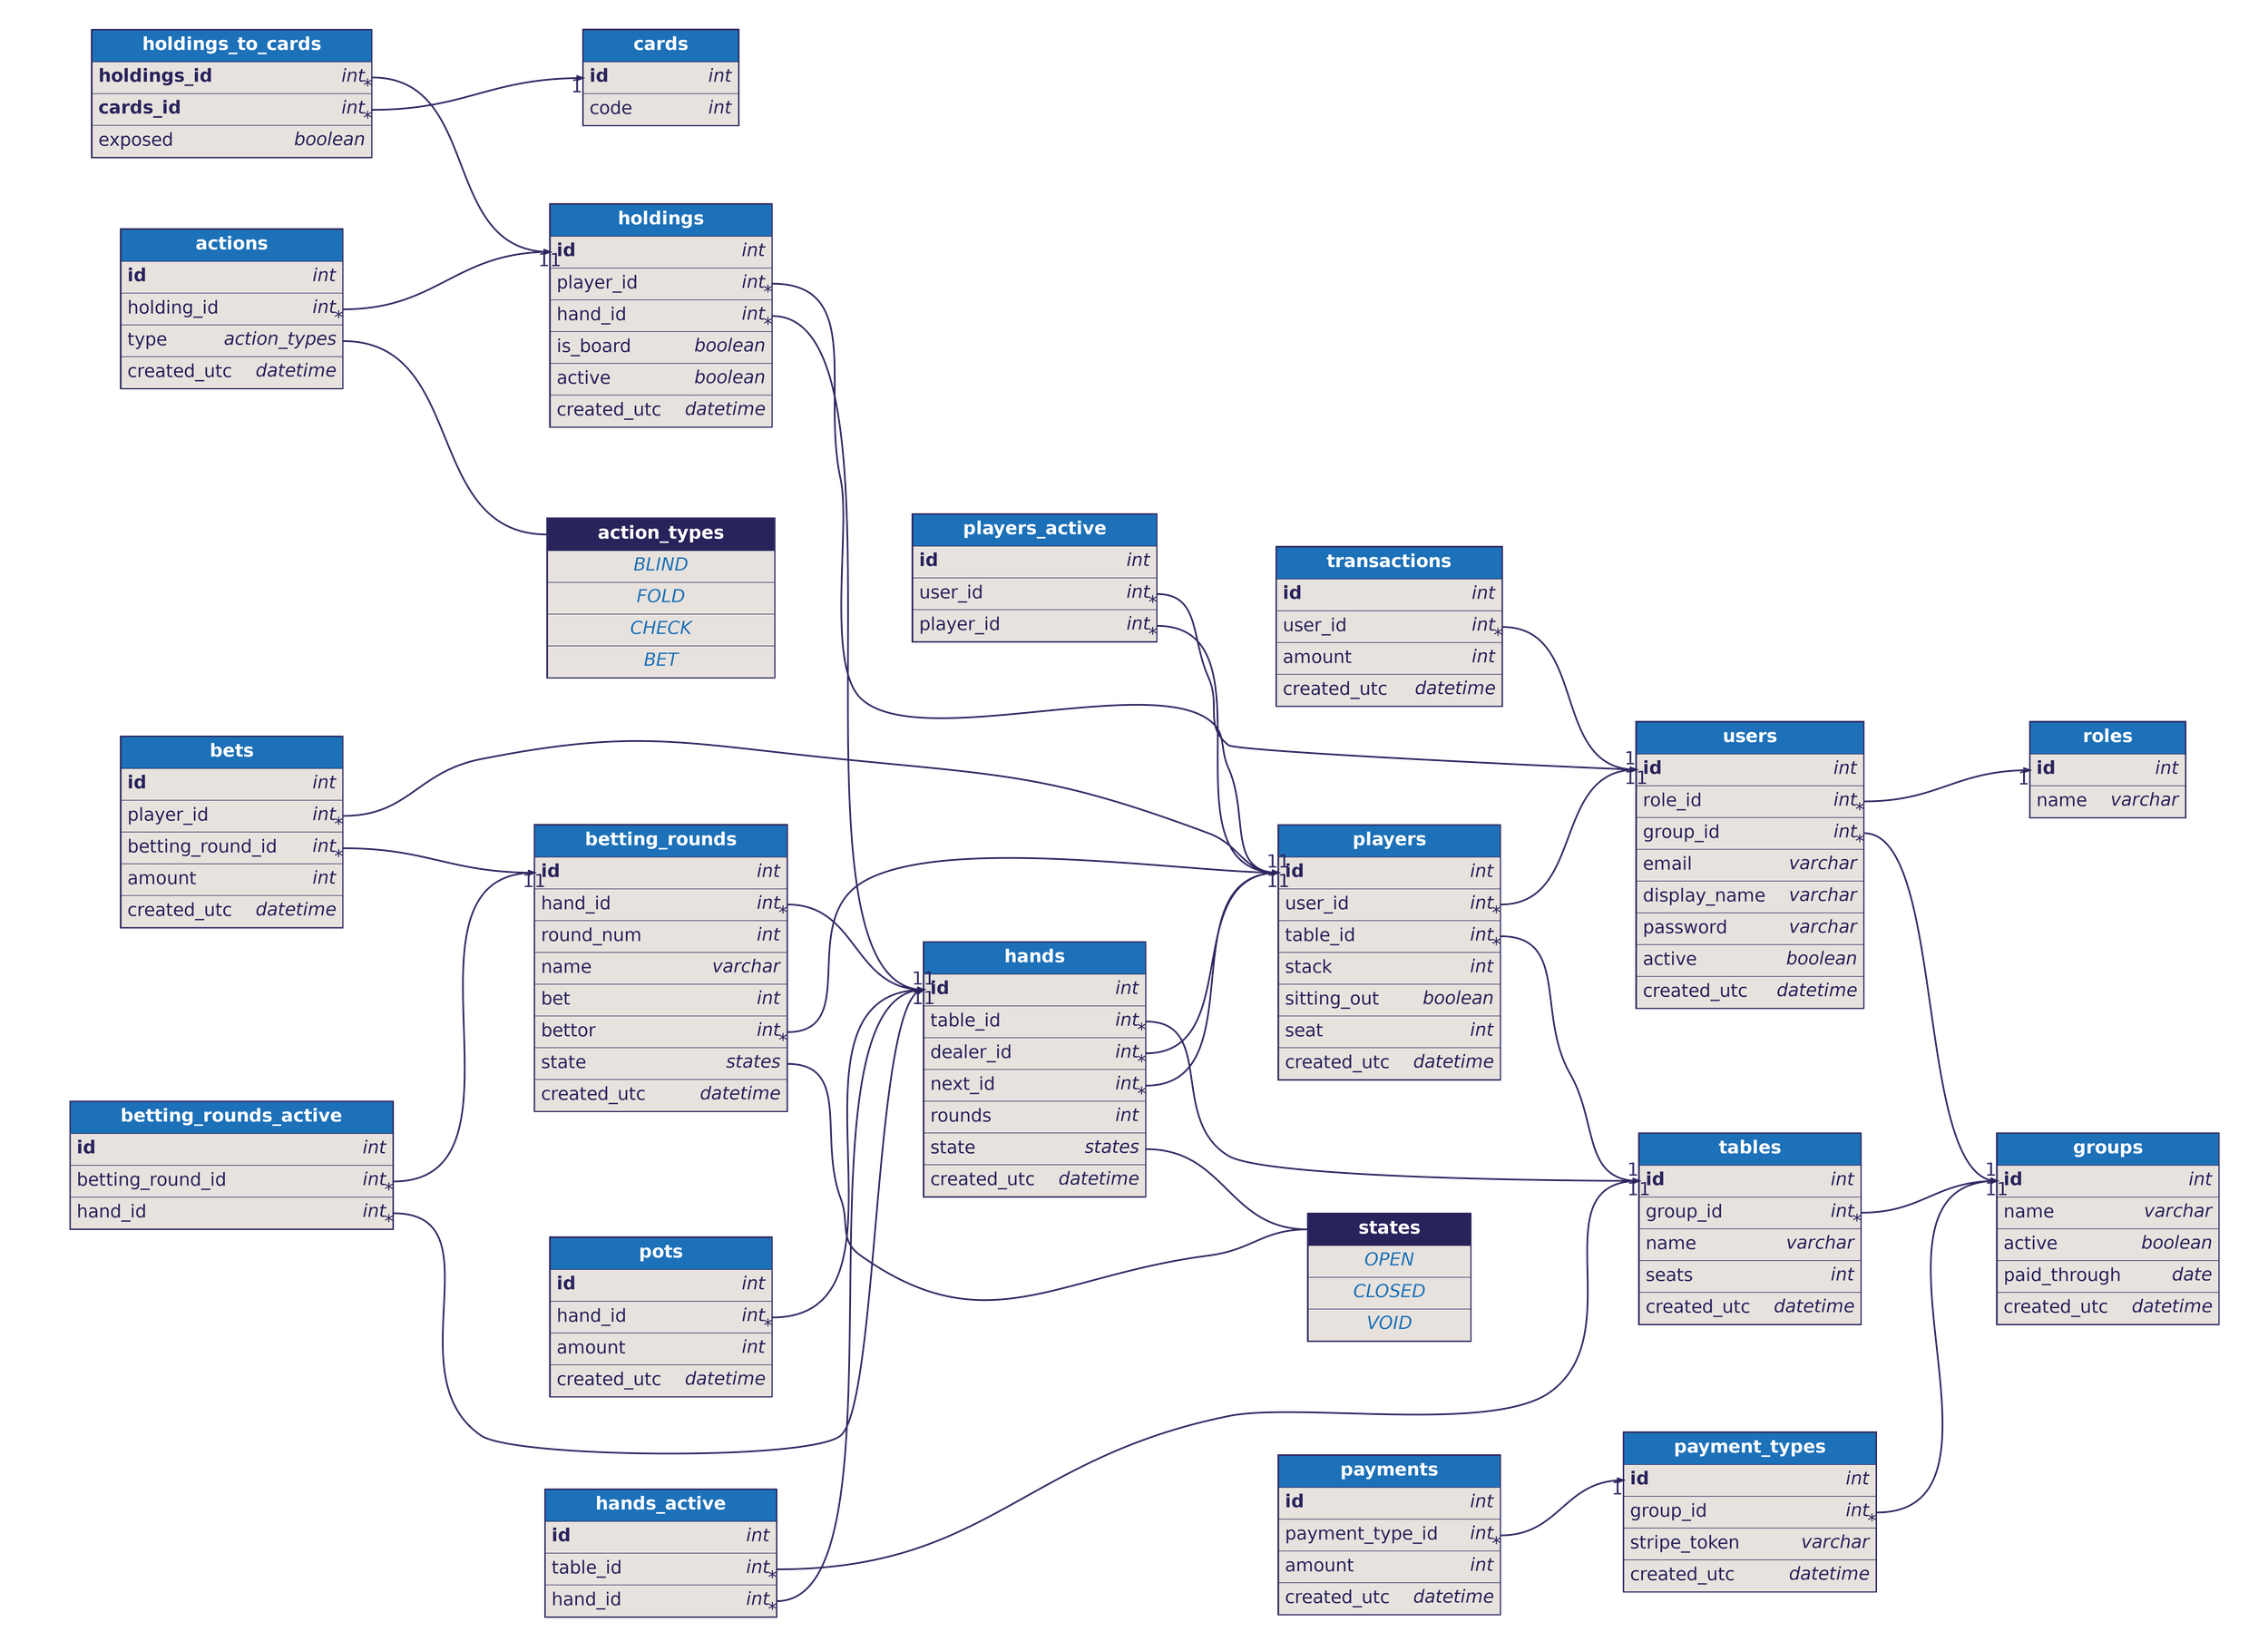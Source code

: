 digraph dbml {
      rankdir=LR;
      graph [fontname="helvetica", fontsize=32, fontcolor="#29235c", bgcolor="transparent"];
      node [penwidth=0, margin=0, fontname="helvetica", fontsize=32, fontcolor="#29235c"];
      edge [fontname="helvetica", fontsize=32, fontcolor="#29235c", color="#29235c"];

      "states" [id=states;label=<<TABLE BORDER="2" COLOR="#29235c" CELLBORDER="1" CELLSPACING="0" CELLPADDING="10">
    <TR><TD PORT="f0" BGCOLOR="#29235c"><FONT COLOR="#ffffff"><B>       states       </B></FONT></TD></TR>
    <TR><TD PORT="f0" BGCOLOR="#e7e2dd"><FONT COLOR="#1d71b8"><I>    OPEN    </I></FONT></TD></TR>
<TR><TD PORT="f1" BGCOLOR="#e7e2dd"><FONT COLOR="#1d71b8"><I>    CLOSED    </I></FONT></TD></TR>
<TR><TD PORT="f2" BGCOLOR="#e7e2dd"><FONT COLOR="#1d71b8"><I>    VOID    </I></FONT></TD></TR>
    </TABLE>>];
"action_types" [id=action_types;label=<<TABLE BORDER="2" COLOR="#29235c" CELLBORDER="1" CELLSPACING="0" CELLPADDING="10">
    <TR><TD PORT="f0" BGCOLOR="#29235c"><FONT COLOR="#ffffff"><B>       action_types       </B></FONT></TD></TR>
    <TR><TD PORT="f0" BGCOLOR="#e7e2dd"><FONT COLOR="#1d71b8"><I>    BLIND    </I></FONT></TD></TR>
<TR><TD PORT="f1" BGCOLOR="#e7e2dd"><FONT COLOR="#1d71b8"><I>    FOLD    </I></FONT></TD></TR>
<TR><TD PORT="f2" BGCOLOR="#e7e2dd"><FONT COLOR="#1d71b8"><I>    CHECK    </I></FONT></TD></TR>
<TR><TD PORT="f3" BGCOLOR="#e7e2dd"><FONT COLOR="#1d71b8"><I>    BET    </I></FONT></TD></TR>
    </TABLE>>];
      
      "groups" [id="groups";label=<<TABLE BORDER="2" COLOR="#29235c" CELLBORDER="1" CELLSPACING="0" CELLPADDING="10">
      <TR><TD PORT="f0" BGCOLOR="#1d71b8"><FONT COLOR="#ffffff"><B>       groups       </B></FONT></TD></TR>
<TR><TD ALIGN="LEFT" PORT="f1" BGCOLOR="#e7e2dd">
      <TABLE CELLPADDING="0" CELLSPACING="0" BORDER="0">
        <TR>
          <TD ALIGN="LEFT"><B>id</B>    </TD>
          <TD ALIGN="RIGHT"><FONT><I>int</I></FONT></TD>
        </TR>
      </TABLE>
    </TD></TR>
<TR><TD ALIGN="LEFT" PORT="f2" BGCOLOR="#e7e2dd">
      <TABLE CELLPADDING="0" CELLSPACING="0" BORDER="0">
        <TR>
          <TD ALIGN="LEFT">name    </TD>
          <TD ALIGN="RIGHT"><FONT><I>varchar</I></FONT></TD>
        </TR>
      </TABLE>
    </TD></TR>
<TR><TD ALIGN="LEFT" PORT="f3" BGCOLOR="#e7e2dd">
      <TABLE CELLPADDING="0" CELLSPACING="0" BORDER="0">
        <TR>
          <TD ALIGN="LEFT">active    </TD>
          <TD ALIGN="RIGHT"><FONT><I>boolean</I></FONT></TD>
        </TR>
      </TABLE>
    </TD></TR>
<TR><TD ALIGN="LEFT" PORT="f4" BGCOLOR="#e7e2dd">
      <TABLE CELLPADDING="0" CELLSPACING="0" BORDER="0">
        <TR>
          <TD ALIGN="LEFT">paid_through    </TD>
          <TD ALIGN="RIGHT"><FONT><I>date</I></FONT></TD>
        </TR>
      </TABLE>
    </TD></TR>
<TR><TD ALIGN="LEFT" PORT="f5" BGCOLOR="#e7e2dd">
      <TABLE CELLPADDING="0" CELLSPACING="0" BORDER="0">
        <TR>
          <TD ALIGN="LEFT">created_utc    </TD>
          <TD ALIGN="RIGHT"><FONT><I>datetime</I></FONT></TD>
        </TR>
      </TABLE>
    </TD></TR>
    </TABLE>>];
"payment_types" [id="payment_types";label=<<TABLE BORDER="2" COLOR="#29235c" CELLBORDER="1" CELLSPACING="0" CELLPADDING="10">
      <TR><TD PORT="f0" BGCOLOR="#1d71b8"><FONT COLOR="#ffffff"><B>       payment_types       </B></FONT></TD></TR>
<TR><TD ALIGN="LEFT" PORT="f1" BGCOLOR="#e7e2dd">
      <TABLE CELLPADDING="0" CELLSPACING="0" BORDER="0">
        <TR>
          <TD ALIGN="LEFT"><B>id</B>    </TD>
          <TD ALIGN="RIGHT"><FONT><I>int</I></FONT></TD>
        </TR>
      </TABLE>
    </TD></TR>
<TR><TD ALIGN="LEFT" PORT="f2" BGCOLOR="#e7e2dd">
      <TABLE CELLPADDING="0" CELLSPACING="0" BORDER="0">
        <TR>
          <TD ALIGN="LEFT">group_id    </TD>
          <TD ALIGN="RIGHT"><FONT><I>int</I></FONT></TD>
        </TR>
      </TABLE>
    </TD></TR>
<TR><TD ALIGN="LEFT" PORT="f3" BGCOLOR="#e7e2dd">
      <TABLE CELLPADDING="0" CELLSPACING="0" BORDER="0">
        <TR>
          <TD ALIGN="LEFT">stripe_token    </TD>
          <TD ALIGN="RIGHT"><FONT><I>varchar</I></FONT></TD>
        </TR>
      </TABLE>
    </TD></TR>
<TR><TD ALIGN="LEFT" PORT="f4" BGCOLOR="#e7e2dd">
      <TABLE CELLPADDING="0" CELLSPACING="0" BORDER="0">
        <TR>
          <TD ALIGN="LEFT">created_utc    </TD>
          <TD ALIGN="RIGHT"><FONT><I>datetime</I></FONT></TD>
        </TR>
      </TABLE>
    </TD></TR>
    </TABLE>>];
"payments" [id="payments";label=<<TABLE BORDER="2" COLOR="#29235c" CELLBORDER="1" CELLSPACING="0" CELLPADDING="10">
      <TR><TD PORT="f0" BGCOLOR="#1d71b8"><FONT COLOR="#ffffff"><B>       payments       </B></FONT></TD></TR>
<TR><TD ALIGN="LEFT" PORT="f1" BGCOLOR="#e7e2dd">
      <TABLE CELLPADDING="0" CELLSPACING="0" BORDER="0">
        <TR>
          <TD ALIGN="LEFT"><B>id</B>    </TD>
          <TD ALIGN="RIGHT"><FONT><I>int</I></FONT></TD>
        </TR>
      </TABLE>
    </TD></TR>
<TR><TD ALIGN="LEFT" PORT="f2" BGCOLOR="#e7e2dd">
      <TABLE CELLPADDING="0" CELLSPACING="0" BORDER="0">
        <TR>
          <TD ALIGN="LEFT">payment_type_id    </TD>
          <TD ALIGN="RIGHT"><FONT><I>int</I></FONT></TD>
        </TR>
      </TABLE>
    </TD></TR>
<TR><TD ALIGN="LEFT" PORT="f3" BGCOLOR="#e7e2dd">
      <TABLE CELLPADDING="0" CELLSPACING="0" BORDER="0">
        <TR>
          <TD ALIGN="LEFT">amount    </TD>
          <TD ALIGN="RIGHT"><FONT><I>int</I></FONT></TD>
        </TR>
      </TABLE>
    </TD></TR>
<TR><TD ALIGN="LEFT" PORT="f4" BGCOLOR="#e7e2dd">
      <TABLE CELLPADDING="0" CELLSPACING="0" BORDER="0">
        <TR>
          <TD ALIGN="LEFT">created_utc    </TD>
          <TD ALIGN="RIGHT"><FONT><I>datetime</I></FONT></TD>
        </TR>
      </TABLE>
    </TD></TR>
    </TABLE>>];
"roles" [id="roles";label=<<TABLE BORDER="2" COLOR="#29235c" CELLBORDER="1" CELLSPACING="0" CELLPADDING="10">
      <TR><TD PORT="f0" BGCOLOR="#1d71b8"><FONT COLOR="#ffffff"><B>       roles       </B></FONT></TD></TR>
<TR><TD ALIGN="LEFT" PORT="f1" BGCOLOR="#e7e2dd">
      <TABLE CELLPADDING="0" CELLSPACING="0" BORDER="0">
        <TR>
          <TD ALIGN="LEFT"><B>id</B>    </TD>
          <TD ALIGN="RIGHT"><FONT><I>int</I></FONT></TD>
        </TR>
      </TABLE>
    </TD></TR>
<TR><TD ALIGN="LEFT" PORT="f2" BGCOLOR="#e7e2dd">
      <TABLE CELLPADDING="0" CELLSPACING="0" BORDER="0">
        <TR>
          <TD ALIGN="LEFT">name    </TD>
          <TD ALIGN="RIGHT"><FONT><I>varchar</I></FONT></TD>
        </TR>
      </TABLE>
    </TD></TR>
    </TABLE>>];
"users" [id="users";label=<<TABLE BORDER="2" COLOR="#29235c" CELLBORDER="1" CELLSPACING="0" CELLPADDING="10">
      <TR><TD PORT="f0" BGCOLOR="#1d71b8"><FONT COLOR="#ffffff"><B>       users       </B></FONT></TD></TR>
<TR><TD ALIGN="LEFT" PORT="f1" BGCOLOR="#e7e2dd">
      <TABLE CELLPADDING="0" CELLSPACING="0" BORDER="0">
        <TR>
          <TD ALIGN="LEFT"><B>id</B>    </TD>
          <TD ALIGN="RIGHT"><FONT><I>int</I></FONT></TD>
        </TR>
      </TABLE>
    </TD></TR>
<TR><TD ALIGN="LEFT" PORT="f2" BGCOLOR="#e7e2dd">
      <TABLE CELLPADDING="0" CELLSPACING="0" BORDER="0">
        <TR>
          <TD ALIGN="LEFT">role_id    </TD>
          <TD ALIGN="RIGHT"><FONT><I>int</I></FONT></TD>
        </TR>
      </TABLE>
    </TD></TR>
<TR><TD ALIGN="LEFT" PORT="f3" BGCOLOR="#e7e2dd">
      <TABLE CELLPADDING="0" CELLSPACING="0" BORDER="0">
        <TR>
          <TD ALIGN="LEFT">group_id    </TD>
          <TD ALIGN="RIGHT"><FONT><I>int</I></FONT></TD>
        </TR>
      </TABLE>
    </TD></TR>
<TR><TD ALIGN="LEFT" PORT="f4" BGCOLOR="#e7e2dd">
      <TABLE CELLPADDING="0" CELLSPACING="0" BORDER="0">
        <TR>
          <TD ALIGN="LEFT">email    </TD>
          <TD ALIGN="RIGHT"><FONT><I>varchar</I></FONT></TD>
        </TR>
      </TABLE>
    </TD></TR>
<TR><TD ALIGN="LEFT" PORT="f5" BGCOLOR="#e7e2dd">
      <TABLE CELLPADDING="0" CELLSPACING="0" BORDER="0">
        <TR>
          <TD ALIGN="LEFT">display_name    </TD>
          <TD ALIGN="RIGHT"><FONT><I>varchar</I></FONT></TD>
        </TR>
      </TABLE>
    </TD></TR>
<TR><TD ALIGN="LEFT" PORT="f6" BGCOLOR="#e7e2dd">
      <TABLE CELLPADDING="0" CELLSPACING="0" BORDER="0">
        <TR>
          <TD ALIGN="LEFT">password    </TD>
          <TD ALIGN="RIGHT"><FONT><I>varchar</I></FONT></TD>
        </TR>
      </TABLE>
    </TD></TR>
<TR><TD ALIGN="LEFT" PORT="f7" BGCOLOR="#e7e2dd">
      <TABLE CELLPADDING="0" CELLSPACING="0" BORDER="0">
        <TR>
          <TD ALIGN="LEFT">active    </TD>
          <TD ALIGN="RIGHT"><FONT><I>boolean</I></FONT></TD>
        </TR>
      </TABLE>
    </TD></TR>
<TR><TD ALIGN="LEFT" PORT="f8" BGCOLOR="#e7e2dd">
      <TABLE CELLPADDING="0" CELLSPACING="0" BORDER="0">
        <TR>
          <TD ALIGN="LEFT">created_utc    </TD>
          <TD ALIGN="RIGHT"><FONT><I>datetime</I></FONT></TD>
        </TR>
      </TABLE>
    </TD></TR>
    </TABLE>>];
"transactions" [id="transactions";label=<<TABLE BORDER="2" COLOR="#29235c" CELLBORDER="1" CELLSPACING="0" CELLPADDING="10">
      <TR><TD PORT="f0" BGCOLOR="#1d71b8"><FONT COLOR="#ffffff"><B>       transactions       </B></FONT></TD></TR>
<TR><TD ALIGN="LEFT" PORT="f1" BGCOLOR="#e7e2dd">
      <TABLE CELLPADDING="0" CELLSPACING="0" BORDER="0">
        <TR>
          <TD ALIGN="LEFT"><B>id</B>    </TD>
          <TD ALIGN="RIGHT"><FONT><I>int</I></FONT></TD>
        </TR>
      </TABLE>
    </TD></TR>
<TR><TD ALIGN="LEFT" PORT="f2" BGCOLOR="#e7e2dd">
      <TABLE CELLPADDING="0" CELLSPACING="0" BORDER="0">
        <TR>
          <TD ALIGN="LEFT">user_id    </TD>
          <TD ALIGN="RIGHT"><FONT><I>int</I></FONT></TD>
        </TR>
      </TABLE>
    </TD></TR>
<TR><TD ALIGN="LEFT" PORT="f3" BGCOLOR="#e7e2dd">
      <TABLE CELLPADDING="0" CELLSPACING="0" BORDER="0">
        <TR>
          <TD ALIGN="LEFT">amount    </TD>
          <TD ALIGN="RIGHT"><FONT><I>int</I></FONT></TD>
        </TR>
      </TABLE>
    </TD></TR>
<TR><TD ALIGN="LEFT" PORT="f4" BGCOLOR="#e7e2dd">
      <TABLE CELLPADDING="0" CELLSPACING="0" BORDER="0">
        <TR>
          <TD ALIGN="LEFT">created_utc    </TD>
          <TD ALIGN="RIGHT"><FONT><I>datetime</I></FONT></TD>
        </TR>
      </TABLE>
    </TD></TR>
    </TABLE>>];
"tables" [id="tables";label=<<TABLE BORDER="2" COLOR="#29235c" CELLBORDER="1" CELLSPACING="0" CELLPADDING="10">
      <TR><TD PORT="f0" BGCOLOR="#1d71b8"><FONT COLOR="#ffffff"><B>       tables       </B></FONT></TD></TR>
<TR><TD ALIGN="LEFT" PORT="f1" BGCOLOR="#e7e2dd">
      <TABLE CELLPADDING="0" CELLSPACING="0" BORDER="0">
        <TR>
          <TD ALIGN="LEFT"><B>id</B>    </TD>
          <TD ALIGN="RIGHT"><FONT><I>int</I></FONT></TD>
        </TR>
      </TABLE>
    </TD></TR>
<TR><TD ALIGN="LEFT" PORT="f2" BGCOLOR="#e7e2dd">
      <TABLE CELLPADDING="0" CELLSPACING="0" BORDER="0">
        <TR>
          <TD ALIGN="LEFT">group_id    </TD>
          <TD ALIGN="RIGHT"><FONT><I>int</I></FONT></TD>
        </TR>
      </TABLE>
    </TD></TR>
<TR><TD ALIGN="LEFT" PORT="f3" BGCOLOR="#e7e2dd">
      <TABLE CELLPADDING="0" CELLSPACING="0" BORDER="0">
        <TR>
          <TD ALIGN="LEFT">name    </TD>
          <TD ALIGN="RIGHT"><FONT><I>varchar</I></FONT></TD>
        </TR>
      </TABLE>
    </TD></TR>
<TR><TD ALIGN="LEFT" PORT="f4" BGCOLOR="#e7e2dd">
      <TABLE CELLPADDING="0" CELLSPACING="0" BORDER="0">
        <TR>
          <TD ALIGN="LEFT">seats    </TD>
          <TD ALIGN="RIGHT"><FONT><I>int</I></FONT></TD>
        </TR>
      </TABLE>
    </TD></TR>
<TR><TD ALIGN="LEFT" PORT="f5" BGCOLOR="#e7e2dd">
      <TABLE CELLPADDING="0" CELLSPACING="0" BORDER="0">
        <TR>
          <TD ALIGN="LEFT">created_utc    </TD>
          <TD ALIGN="RIGHT"><FONT><I>datetime</I></FONT></TD>
        </TR>
      </TABLE>
    </TD></TR>
    </TABLE>>];
"players" [id="players";label=<<TABLE BORDER="2" COLOR="#29235c" CELLBORDER="1" CELLSPACING="0" CELLPADDING="10">
      <TR><TD PORT="f0" BGCOLOR="#1d71b8"><FONT COLOR="#ffffff"><B>       players       </B></FONT></TD></TR>
<TR><TD ALIGN="LEFT" PORT="f1" BGCOLOR="#e7e2dd">
      <TABLE CELLPADDING="0" CELLSPACING="0" BORDER="0">
        <TR>
          <TD ALIGN="LEFT"><B>id</B>    </TD>
          <TD ALIGN="RIGHT"><FONT><I>int</I></FONT></TD>
        </TR>
      </TABLE>
    </TD></TR>
<TR><TD ALIGN="LEFT" PORT="f2" BGCOLOR="#e7e2dd">
      <TABLE CELLPADDING="0" CELLSPACING="0" BORDER="0">
        <TR>
          <TD ALIGN="LEFT">user_id    </TD>
          <TD ALIGN="RIGHT"><FONT><I>int</I></FONT></TD>
        </TR>
      </TABLE>
    </TD></TR>
<TR><TD ALIGN="LEFT" PORT="f3" BGCOLOR="#e7e2dd">
      <TABLE CELLPADDING="0" CELLSPACING="0" BORDER="0">
        <TR>
          <TD ALIGN="LEFT">table_id    </TD>
          <TD ALIGN="RIGHT"><FONT><I>int</I></FONT></TD>
        </TR>
      </TABLE>
    </TD></TR>
<TR><TD ALIGN="LEFT" PORT="f4" BGCOLOR="#e7e2dd">
      <TABLE CELLPADDING="0" CELLSPACING="0" BORDER="0">
        <TR>
          <TD ALIGN="LEFT">stack    </TD>
          <TD ALIGN="RIGHT"><FONT><I>int</I></FONT></TD>
        </TR>
      </TABLE>
    </TD></TR>
<TR><TD ALIGN="LEFT" PORT="f5" BGCOLOR="#e7e2dd">
      <TABLE CELLPADDING="0" CELLSPACING="0" BORDER="0">
        <TR>
          <TD ALIGN="LEFT">sitting_out    </TD>
          <TD ALIGN="RIGHT"><FONT><I>boolean</I></FONT></TD>
        </TR>
      </TABLE>
    </TD></TR>
<TR><TD ALIGN="LEFT" PORT="f6" BGCOLOR="#e7e2dd">
      <TABLE CELLPADDING="0" CELLSPACING="0" BORDER="0">
        <TR>
          <TD ALIGN="LEFT">seat    </TD>
          <TD ALIGN="RIGHT"><FONT><I>int</I></FONT></TD>
        </TR>
      </TABLE>
    </TD></TR>
<TR><TD ALIGN="LEFT" PORT="f7" BGCOLOR="#e7e2dd">
      <TABLE CELLPADDING="0" CELLSPACING="0" BORDER="0">
        <TR>
          <TD ALIGN="LEFT">created_utc    </TD>
          <TD ALIGN="RIGHT"><FONT><I>datetime</I></FONT></TD>
        </TR>
      </TABLE>
    </TD></TR>
    </TABLE>>];
"players_active" [id="players_active";label=<<TABLE BORDER="2" COLOR="#29235c" CELLBORDER="1" CELLSPACING="0" CELLPADDING="10">
      <TR><TD PORT="f0" BGCOLOR="#1d71b8"><FONT COLOR="#ffffff"><B>       players_active       </B></FONT></TD></TR>
<TR><TD ALIGN="LEFT" PORT="f1" BGCOLOR="#e7e2dd">
      <TABLE CELLPADDING="0" CELLSPACING="0" BORDER="0">
        <TR>
          <TD ALIGN="LEFT"><B>id</B>    </TD>
          <TD ALIGN="RIGHT"><FONT><I>int</I></FONT></TD>
        </TR>
      </TABLE>
    </TD></TR>
<TR><TD ALIGN="LEFT" PORT="f2" BGCOLOR="#e7e2dd">
      <TABLE CELLPADDING="0" CELLSPACING="0" BORDER="0">
        <TR>
          <TD ALIGN="LEFT">user_id    </TD>
          <TD ALIGN="RIGHT"><FONT><I>int</I></FONT></TD>
        </TR>
      </TABLE>
    </TD></TR>
<TR><TD ALIGN="LEFT" PORT="f3" BGCOLOR="#e7e2dd">
      <TABLE CELLPADDING="0" CELLSPACING="0" BORDER="0">
        <TR>
          <TD ALIGN="LEFT">player_id    </TD>
          <TD ALIGN="RIGHT"><FONT><I>int</I></FONT></TD>
        </TR>
      </TABLE>
    </TD></TR>
    </TABLE>>];
"hands" [id="hands";label=<<TABLE BORDER="2" COLOR="#29235c" CELLBORDER="1" CELLSPACING="0" CELLPADDING="10">
      <TR><TD PORT="f0" BGCOLOR="#1d71b8"><FONT COLOR="#ffffff"><B>       hands       </B></FONT></TD></TR>
<TR><TD ALIGN="LEFT" PORT="f1" BGCOLOR="#e7e2dd">
      <TABLE CELLPADDING="0" CELLSPACING="0" BORDER="0">
        <TR>
          <TD ALIGN="LEFT"><B>id</B>    </TD>
          <TD ALIGN="RIGHT"><FONT><I>int</I></FONT></TD>
        </TR>
      </TABLE>
    </TD></TR>
<TR><TD ALIGN="LEFT" PORT="f2" BGCOLOR="#e7e2dd">
      <TABLE CELLPADDING="0" CELLSPACING="0" BORDER="0">
        <TR>
          <TD ALIGN="LEFT">table_id    </TD>
          <TD ALIGN="RIGHT"><FONT><I>int</I></FONT></TD>
        </TR>
      </TABLE>
    </TD></TR>
<TR><TD ALIGN="LEFT" PORT="f3" BGCOLOR="#e7e2dd">
      <TABLE CELLPADDING="0" CELLSPACING="0" BORDER="0">
        <TR>
          <TD ALIGN="LEFT">dealer_id    </TD>
          <TD ALIGN="RIGHT"><FONT><I>int</I></FONT></TD>
        </TR>
      </TABLE>
    </TD></TR>
<TR><TD ALIGN="LEFT" PORT="f4" BGCOLOR="#e7e2dd">
      <TABLE CELLPADDING="0" CELLSPACING="0" BORDER="0">
        <TR>
          <TD ALIGN="LEFT">next_id    </TD>
          <TD ALIGN="RIGHT"><FONT><I>int</I></FONT></TD>
        </TR>
      </TABLE>
    </TD></TR>
<TR><TD ALIGN="LEFT" PORT="f5" BGCOLOR="#e7e2dd">
      <TABLE CELLPADDING="0" CELLSPACING="0" BORDER="0">
        <TR>
          <TD ALIGN="LEFT">rounds    </TD>
          <TD ALIGN="RIGHT"><FONT><I>int</I></FONT></TD>
        </TR>
      </TABLE>
    </TD></TR>
<TR><TD ALIGN="LEFT" PORT="f6" BGCOLOR="#e7e2dd">
      <TABLE CELLPADDING="0" CELLSPACING="0" BORDER="0">
        <TR>
          <TD ALIGN="LEFT">state    </TD>
          <TD ALIGN="RIGHT"><FONT><I>states</I></FONT></TD>
        </TR>
      </TABLE>
    </TD></TR>
<TR><TD ALIGN="LEFT" PORT="f7" BGCOLOR="#e7e2dd">
      <TABLE CELLPADDING="0" CELLSPACING="0" BORDER="0">
        <TR>
          <TD ALIGN="LEFT">created_utc    </TD>
          <TD ALIGN="RIGHT"><FONT><I>datetime</I></FONT></TD>
        </TR>
      </TABLE>
    </TD></TR>
    </TABLE>>];
"hands_active" [id="hands_active";label=<<TABLE BORDER="2" COLOR="#29235c" CELLBORDER="1" CELLSPACING="0" CELLPADDING="10">
      <TR><TD PORT="f0" BGCOLOR="#1d71b8"><FONT COLOR="#ffffff"><B>       hands_active       </B></FONT></TD></TR>
<TR><TD ALIGN="LEFT" PORT="f1" BGCOLOR="#e7e2dd">
      <TABLE CELLPADDING="0" CELLSPACING="0" BORDER="0">
        <TR>
          <TD ALIGN="LEFT"><B>id</B>    </TD>
          <TD ALIGN="RIGHT"><FONT><I>int</I></FONT></TD>
        </TR>
      </TABLE>
    </TD></TR>
<TR><TD ALIGN="LEFT" PORT="f2" BGCOLOR="#e7e2dd">
      <TABLE CELLPADDING="0" CELLSPACING="0" BORDER="0">
        <TR>
          <TD ALIGN="LEFT">table_id    </TD>
          <TD ALIGN="RIGHT"><FONT><I>int</I></FONT></TD>
        </TR>
      </TABLE>
    </TD></TR>
<TR><TD ALIGN="LEFT" PORT="f3" BGCOLOR="#e7e2dd">
      <TABLE CELLPADDING="0" CELLSPACING="0" BORDER="0">
        <TR>
          <TD ALIGN="LEFT">hand_id    </TD>
          <TD ALIGN="RIGHT"><FONT><I>int</I></FONT></TD>
        </TR>
      </TABLE>
    </TD></TR>
    </TABLE>>];
"pots" [id="pots";label=<<TABLE BORDER="2" COLOR="#29235c" CELLBORDER="1" CELLSPACING="0" CELLPADDING="10">
      <TR><TD PORT="f0" BGCOLOR="#1d71b8"><FONT COLOR="#ffffff"><B>       pots       </B></FONT></TD></TR>
<TR><TD ALIGN="LEFT" PORT="f1" BGCOLOR="#e7e2dd">
      <TABLE CELLPADDING="0" CELLSPACING="0" BORDER="0">
        <TR>
          <TD ALIGN="LEFT"><B>id</B>    </TD>
          <TD ALIGN="RIGHT"><FONT><I>int</I></FONT></TD>
        </TR>
      </TABLE>
    </TD></TR>
<TR><TD ALIGN="LEFT" PORT="f2" BGCOLOR="#e7e2dd">
      <TABLE CELLPADDING="0" CELLSPACING="0" BORDER="0">
        <TR>
          <TD ALIGN="LEFT">hand_id    </TD>
          <TD ALIGN="RIGHT"><FONT><I>int</I></FONT></TD>
        </TR>
      </TABLE>
    </TD></TR>
<TR><TD ALIGN="LEFT" PORT="f3" BGCOLOR="#e7e2dd">
      <TABLE CELLPADDING="0" CELLSPACING="0" BORDER="0">
        <TR>
          <TD ALIGN="LEFT">amount    </TD>
          <TD ALIGN="RIGHT"><FONT><I>int</I></FONT></TD>
        </TR>
      </TABLE>
    </TD></TR>
<TR><TD ALIGN="LEFT" PORT="f4" BGCOLOR="#e7e2dd">
      <TABLE CELLPADDING="0" CELLSPACING="0" BORDER="0">
        <TR>
          <TD ALIGN="LEFT">created_utc    </TD>
          <TD ALIGN="RIGHT"><FONT><I>datetime</I></FONT></TD>
        </TR>
      </TABLE>
    </TD></TR>
    </TABLE>>];
"betting_rounds" [id="betting_rounds";label=<<TABLE BORDER="2" COLOR="#29235c" CELLBORDER="1" CELLSPACING="0" CELLPADDING="10">
      <TR><TD PORT="f0" BGCOLOR="#1d71b8"><FONT COLOR="#ffffff"><B>       betting_rounds       </B></FONT></TD></TR>
<TR><TD ALIGN="LEFT" PORT="f1" BGCOLOR="#e7e2dd">
      <TABLE CELLPADDING="0" CELLSPACING="0" BORDER="0">
        <TR>
          <TD ALIGN="LEFT"><B>id</B>    </TD>
          <TD ALIGN="RIGHT"><FONT><I>int</I></FONT></TD>
        </TR>
      </TABLE>
    </TD></TR>
<TR><TD ALIGN="LEFT" PORT="f2" BGCOLOR="#e7e2dd">
      <TABLE CELLPADDING="0" CELLSPACING="0" BORDER="0">
        <TR>
          <TD ALIGN="LEFT">hand_id    </TD>
          <TD ALIGN="RIGHT"><FONT><I>int</I></FONT></TD>
        </TR>
      </TABLE>
    </TD></TR>
<TR><TD ALIGN="LEFT" PORT="f3" BGCOLOR="#e7e2dd">
      <TABLE CELLPADDING="0" CELLSPACING="0" BORDER="0">
        <TR>
          <TD ALIGN="LEFT">round_num    </TD>
          <TD ALIGN="RIGHT"><FONT><I>int</I></FONT></TD>
        </TR>
      </TABLE>
    </TD></TR>
<TR><TD ALIGN="LEFT" PORT="f4" BGCOLOR="#e7e2dd">
      <TABLE CELLPADDING="0" CELLSPACING="0" BORDER="0">
        <TR>
          <TD ALIGN="LEFT">name    </TD>
          <TD ALIGN="RIGHT"><FONT><I>varchar</I></FONT></TD>
        </TR>
      </TABLE>
    </TD></TR>
<TR><TD ALIGN="LEFT" PORT="f5" BGCOLOR="#e7e2dd">
      <TABLE CELLPADDING="0" CELLSPACING="0" BORDER="0">
        <TR>
          <TD ALIGN="LEFT">bet    </TD>
          <TD ALIGN="RIGHT"><FONT><I>int</I></FONT></TD>
        </TR>
      </TABLE>
    </TD></TR>
<TR><TD ALIGN="LEFT" PORT="f6" BGCOLOR="#e7e2dd">
      <TABLE CELLPADDING="0" CELLSPACING="0" BORDER="0">
        <TR>
          <TD ALIGN="LEFT">bettor    </TD>
          <TD ALIGN="RIGHT"><FONT><I>int</I></FONT></TD>
        </TR>
      </TABLE>
    </TD></TR>
<TR><TD ALIGN="LEFT" PORT="f7" BGCOLOR="#e7e2dd">
      <TABLE CELLPADDING="0" CELLSPACING="0" BORDER="0">
        <TR>
          <TD ALIGN="LEFT">state    </TD>
          <TD ALIGN="RIGHT"><FONT><I>states</I></FONT></TD>
        </TR>
      </TABLE>
    </TD></TR>
<TR><TD ALIGN="LEFT" PORT="f8" BGCOLOR="#e7e2dd">
      <TABLE CELLPADDING="0" CELLSPACING="0" BORDER="0">
        <TR>
          <TD ALIGN="LEFT">created_utc    </TD>
          <TD ALIGN="RIGHT"><FONT><I>datetime</I></FONT></TD>
        </TR>
      </TABLE>
    </TD></TR>
    </TABLE>>];
"betting_rounds_active" [id="betting_rounds_active";label=<<TABLE BORDER="2" COLOR="#29235c" CELLBORDER="1" CELLSPACING="0" CELLPADDING="10">
      <TR><TD PORT="f0" BGCOLOR="#1d71b8"><FONT COLOR="#ffffff"><B>       betting_rounds_active       </B></FONT></TD></TR>
<TR><TD ALIGN="LEFT" PORT="f1" BGCOLOR="#e7e2dd">
      <TABLE CELLPADDING="0" CELLSPACING="0" BORDER="0">
        <TR>
          <TD ALIGN="LEFT"><B>id</B>    </TD>
          <TD ALIGN="RIGHT"><FONT><I>int</I></FONT></TD>
        </TR>
      </TABLE>
    </TD></TR>
<TR><TD ALIGN="LEFT" PORT="f2" BGCOLOR="#e7e2dd">
      <TABLE CELLPADDING="0" CELLSPACING="0" BORDER="0">
        <TR>
          <TD ALIGN="LEFT">betting_round_id    </TD>
          <TD ALIGN="RIGHT"><FONT><I>int</I></FONT></TD>
        </TR>
      </TABLE>
    </TD></TR>
<TR><TD ALIGN="LEFT" PORT="f3" BGCOLOR="#e7e2dd">
      <TABLE CELLPADDING="0" CELLSPACING="0" BORDER="0">
        <TR>
          <TD ALIGN="LEFT">hand_id    </TD>
          <TD ALIGN="RIGHT"><FONT><I>int</I></FONT></TD>
        </TR>
      </TABLE>
    </TD></TR>
    </TABLE>>];
"bets" [id="bets";label=<<TABLE BORDER="2" COLOR="#29235c" CELLBORDER="1" CELLSPACING="0" CELLPADDING="10">
      <TR><TD PORT="f0" BGCOLOR="#1d71b8"><FONT COLOR="#ffffff"><B>       bets       </B></FONT></TD></TR>
<TR><TD ALIGN="LEFT" PORT="f1" BGCOLOR="#e7e2dd">
      <TABLE CELLPADDING="0" CELLSPACING="0" BORDER="0">
        <TR>
          <TD ALIGN="LEFT"><B>id</B>    </TD>
          <TD ALIGN="RIGHT"><FONT><I>int</I></FONT></TD>
        </TR>
      </TABLE>
    </TD></TR>
<TR><TD ALIGN="LEFT" PORT="f2" BGCOLOR="#e7e2dd">
      <TABLE CELLPADDING="0" CELLSPACING="0" BORDER="0">
        <TR>
          <TD ALIGN="LEFT">player_id    </TD>
          <TD ALIGN="RIGHT"><FONT><I>int</I></FONT></TD>
        </TR>
      </TABLE>
    </TD></TR>
<TR><TD ALIGN="LEFT" PORT="f3" BGCOLOR="#e7e2dd">
      <TABLE CELLPADDING="0" CELLSPACING="0" BORDER="0">
        <TR>
          <TD ALIGN="LEFT">betting_round_id    </TD>
          <TD ALIGN="RIGHT"><FONT><I>int</I></FONT></TD>
        </TR>
      </TABLE>
    </TD></TR>
<TR><TD ALIGN="LEFT" PORT="f4" BGCOLOR="#e7e2dd">
      <TABLE CELLPADDING="0" CELLSPACING="0" BORDER="0">
        <TR>
          <TD ALIGN="LEFT">amount    </TD>
          <TD ALIGN="RIGHT"><FONT><I>int</I></FONT></TD>
        </TR>
      </TABLE>
    </TD></TR>
<TR><TD ALIGN="LEFT" PORT="f5" BGCOLOR="#e7e2dd">
      <TABLE CELLPADDING="0" CELLSPACING="0" BORDER="0">
        <TR>
          <TD ALIGN="LEFT">created_utc    </TD>
          <TD ALIGN="RIGHT"><FONT><I>datetime</I></FONT></TD>
        </TR>
      </TABLE>
    </TD></TR>
    </TABLE>>];
"holdings" [id="holdings";label=<<TABLE BORDER="2" COLOR="#29235c" CELLBORDER="1" CELLSPACING="0" CELLPADDING="10">
      <TR><TD PORT="f0" BGCOLOR="#1d71b8"><FONT COLOR="#ffffff"><B>       holdings       </B></FONT></TD></TR>
<TR><TD ALIGN="LEFT" PORT="f1" BGCOLOR="#e7e2dd">
      <TABLE CELLPADDING="0" CELLSPACING="0" BORDER="0">
        <TR>
          <TD ALIGN="LEFT"><B>id</B>    </TD>
          <TD ALIGN="RIGHT"><FONT><I>int</I></FONT></TD>
        </TR>
      </TABLE>
    </TD></TR>
<TR><TD ALIGN="LEFT" PORT="f2" BGCOLOR="#e7e2dd">
      <TABLE CELLPADDING="0" CELLSPACING="0" BORDER="0">
        <TR>
          <TD ALIGN="LEFT">player_id    </TD>
          <TD ALIGN="RIGHT"><FONT><I>int</I></FONT></TD>
        </TR>
      </TABLE>
    </TD></TR>
<TR><TD ALIGN="LEFT" PORT="f3" BGCOLOR="#e7e2dd">
      <TABLE CELLPADDING="0" CELLSPACING="0" BORDER="0">
        <TR>
          <TD ALIGN="LEFT">hand_id    </TD>
          <TD ALIGN="RIGHT"><FONT><I>int</I></FONT></TD>
        </TR>
      </TABLE>
    </TD></TR>
<TR><TD ALIGN="LEFT" PORT="f4" BGCOLOR="#e7e2dd">
      <TABLE CELLPADDING="0" CELLSPACING="0" BORDER="0">
        <TR>
          <TD ALIGN="LEFT">is_board    </TD>
          <TD ALIGN="RIGHT"><FONT><I>boolean</I></FONT></TD>
        </TR>
      </TABLE>
    </TD></TR>
<TR><TD ALIGN="LEFT" PORT="f5" BGCOLOR="#e7e2dd">
      <TABLE CELLPADDING="0" CELLSPACING="0" BORDER="0">
        <TR>
          <TD ALIGN="LEFT">active    </TD>
          <TD ALIGN="RIGHT"><FONT><I>boolean</I></FONT></TD>
        </TR>
      </TABLE>
    </TD></TR>
<TR><TD ALIGN="LEFT" PORT="f6" BGCOLOR="#e7e2dd">
      <TABLE CELLPADDING="0" CELLSPACING="0" BORDER="0">
        <TR>
          <TD ALIGN="LEFT">created_utc    </TD>
          <TD ALIGN="RIGHT"><FONT><I>datetime</I></FONT></TD>
        </TR>
      </TABLE>
    </TD></TR>
    </TABLE>>];
"cards" [id="cards";label=<<TABLE BORDER="2" COLOR="#29235c" CELLBORDER="1" CELLSPACING="0" CELLPADDING="10">
      <TR><TD PORT="f0" BGCOLOR="#1d71b8"><FONT COLOR="#ffffff"><B>       cards       </B></FONT></TD></TR>
<TR><TD ALIGN="LEFT" PORT="f1" BGCOLOR="#e7e2dd">
      <TABLE CELLPADDING="0" CELLSPACING="0" BORDER="0">
        <TR>
          <TD ALIGN="LEFT"><B>id</B>    </TD>
          <TD ALIGN="RIGHT"><FONT><I>int</I></FONT></TD>
        </TR>
      </TABLE>
    </TD></TR>
<TR><TD ALIGN="LEFT" PORT="f2" BGCOLOR="#e7e2dd">
      <TABLE CELLPADDING="0" CELLSPACING="0" BORDER="0">
        <TR>
          <TD ALIGN="LEFT">code    </TD>
          <TD ALIGN="RIGHT"><FONT><I>int</I></FONT></TD>
        </TR>
      </TABLE>
    </TD></TR>
    </TABLE>>];
"holdings_to_cards" [id="holdings_to_cards";label=<<TABLE BORDER="2" COLOR="#29235c" CELLBORDER="1" CELLSPACING="0" CELLPADDING="10">
      <TR><TD PORT="f0" BGCOLOR="#1d71b8"><FONT COLOR="#ffffff"><B>       holdings_to_cards       </B></FONT></TD></TR>
<TR><TD ALIGN="LEFT" PORT="f1" BGCOLOR="#e7e2dd">
      <TABLE CELLPADDING="0" CELLSPACING="0" BORDER="0">
        <TR>
          <TD ALIGN="LEFT"><B>holdings_id</B>    </TD>
          <TD ALIGN="RIGHT"><FONT><I>int</I></FONT></TD>
        </TR>
      </TABLE>
    </TD></TR>
<TR><TD ALIGN="LEFT" PORT="f2" BGCOLOR="#e7e2dd">
      <TABLE CELLPADDING="0" CELLSPACING="0" BORDER="0">
        <TR>
          <TD ALIGN="LEFT"><B>cards_id</B>    </TD>
          <TD ALIGN="RIGHT"><FONT><I>int</I></FONT></TD>
        </TR>
      </TABLE>
    </TD></TR>
<TR><TD ALIGN="LEFT" PORT="f3" BGCOLOR="#e7e2dd">
      <TABLE CELLPADDING="0" CELLSPACING="0" BORDER="0">
        <TR>
          <TD ALIGN="LEFT">exposed    </TD>
          <TD ALIGN="RIGHT"><FONT><I>boolean</I></FONT></TD>
        </TR>
      </TABLE>
    </TD></TR>
    </TABLE>>];
"actions" [id="actions";label=<<TABLE BORDER="2" COLOR="#29235c" CELLBORDER="1" CELLSPACING="0" CELLPADDING="10">
      <TR><TD PORT="f0" BGCOLOR="#1d71b8"><FONT COLOR="#ffffff"><B>       actions       </B></FONT></TD></TR>
<TR><TD ALIGN="LEFT" PORT="f1" BGCOLOR="#e7e2dd">
      <TABLE CELLPADDING="0" CELLSPACING="0" BORDER="0">
        <TR>
          <TD ALIGN="LEFT"><B>id</B>    </TD>
          <TD ALIGN="RIGHT"><FONT><I>int</I></FONT></TD>
        </TR>
      </TABLE>
    </TD></TR>
<TR><TD ALIGN="LEFT" PORT="f2" BGCOLOR="#e7e2dd">
      <TABLE CELLPADDING="0" CELLSPACING="0" BORDER="0">
        <TR>
          <TD ALIGN="LEFT">holding_id    </TD>
          <TD ALIGN="RIGHT"><FONT><I>int</I></FONT></TD>
        </TR>
      </TABLE>
    </TD></TR>
<TR><TD ALIGN="LEFT" PORT="f3" BGCOLOR="#e7e2dd">
      <TABLE CELLPADDING="0" CELLSPACING="0" BORDER="0">
        <TR>
          <TD ALIGN="LEFT">type    </TD>
          <TD ALIGN="RIGHT"><FONT><I>action_types</I></FONT></TD>
        </TR>
      </TABLE>
    </TD></TR>
<TR><TD ALIGN="LEFT" PORT="f4" BGCOLOR="#e7e2dd">
      <TABLE CELLPADDING="0" CELLSPACING="0" BORDER="0">
        <TR>
          <TD ALIGN="LEFT">created_utc    </TD>
          <TD ALIGN="RIGHT"><FONT><I>datetime</I></FONT></TD>
        </TR>
      </TABLE>
    </TD></TR>
    </TABLE>>];
      "payment_types":f0 -> "groups":f0 [style=invis, weight=100, color=red]
    "payment_types":f2:e -> "groups":f1:w [dir=forward, penwidth=3, color="#29235c", headlabel="1", taillabel="*"]
"payments":f0 -> "payment_types":f0 [style=invis, weight=100, color=red]
    "payments":f2:e -> "payment_types":f1:w [dir=forward, penwidth=3, color="#29235c", headlabel="1", taillabel="*"]
"users":f0 -> "roles":f0 [style=invis, weight=100, color=red]
    "users":f2:e -> "roles":f1:w [dir=forward, penwidth=3, color="#29235c", headlabel="1", taillabel="*"]
"users":f0 -> "groups":f0 [style=invis, weight=100, color=red]
    "users":f3:e -> "groups":f1:w [dir=forward, penwidth=3, color="#29235c", headlabel="1", taillabel="*"]
"transactions":f0 -> "users":f0 [style=invis, weight=100, color=red]
    "transactions":f2:e -> "users":f1:w [dir=forward, penwidth=3, color="#29235c", headlabel="1", taillabel="*"]
"tables":f0 -> "groups":f0 [style=invis, weight=100, color=red]
    "tables":f2:e -> "groups":f1:w [dir=forward, penwidth=3, color="#29235c", headlabel="1", taillabel="*"]
"players":f0 -> "users":f0 [style=invis, weight=100, color=red]
    "players":f2:e -> "users":f1:w [dir=forward, penwidth=3, color="#29235c", headlabel="1", taillabel="*"]
"players":f0 -> "tables":f0 [style=invis, weight=100, color=red]
    "players":f3:e -> "tables":f1:w [dir=forward, penwidth=3, color="#29235c", headlabel="1", taillabel="*"]
"players_active":f0 -> "users":f0 [style=invis, weight=100, color=red]
    "players_active":f2:e -> "users":f1:w [dir=forward, penwidth=3, color="#29235c", headlabel="1", taillabel="*"]
"players_active":f0 -> "players":f0 [style=invis, weight=100, color=red]
    "players_active":f3:e -> "players":f1:w [dir=forward, penwidth=3, color="#29235c", headlabel="1", taillabel="*"]
"hands":f0 -> "tables":f0 [style=invis, weight=100, color=red]
    "hands":f2:e -> "tables":f1:w [dir=forward, penwidth=3, color="#29235c", headlabel="1", taillabel="*"]
"hands":f0 -> "players":f0 [style=invis, weight=100, color=red]
    "hands":f3:e -> "players":f1:w [dir=forward, penwidth=3, color="#29235c", headlabel="1", taillabel="*"]
"hands":f0 -> "players":f0 [style=invis, weight=100, color=red]
    "hands":f4:e -> "players":f1:w [dir=forward, penwidth=3, color="#29235c", headlabel="1", taillabel="*"]
"hands_active":f0 -> "tables":f0 [style=invis, weight=100, color=red]
    "hands_active":f2:e -> "tables":f1:w [dir=forward, penwidth=3, color="#29235c", headlabel="1", taillabel="*"]
"hands_active":f0 -> "hands":f0 [style=invis, weight=100, color=red]
    "hands_active":f3:e -> "hands":f1:w [dir=forward, penwidth=3, color="#29235c", headlabel="1", taillabel="*"]
"pots":f0 -> "hands":f0 [style=invis, weight=100, color=red]
    "pots":f2:e -> "hands":f1:w [dir=forward, penwidth=3, color="#29235c", headlabel="1", taillabel="*"]
"betting_rounds":f0 -> "hands":f0 [style=invis, weight=100, color=red]
    "betting_rounds":f2:e -> "hands":f1:w [dir=forward, penwidth=3, color="#29235c", headlabel="1", taillabel="*"]
"betting_rounds":f0 -> "players":f0 [style=invis, weight=100, color=red]
    "betting_rounds":f6:e -> "players":f1:w [dir=forward, penwidth=3, color="#29235c", headlabel="1", taillabel="*"]
"betting_rounds_active":f0 -> "betting_rounds":f0 [style=invis, weight=100, color=red]
    "betting_rounds_active":f2:e -> "betting_rounds":f1:w [dir=forward, penwidth=3, color="#29235c", headlabel="1", taillabel="*"]
"betting_rounds_active":f0 -> "hands":f0 [style=invis, weight=100, color=red]
    "betting_rounds_active":f3:e -> "hands":f1:w [dir=forward, penwidth=3, color="#29235c", headlabel="1", taillabel="*"]
"bets":f0 -> "players":f0 [style=invis, weight=100, color=red]
    "bets":f2:e -> "players":f1:w [dir=forward, penwidth=3, color="#29235c", headlabel="1", taillabel="*"]
"bets":f0 -> "betting_rounds":f0 [style=invis, weight=100, color=red]
    "bets":f3:e -> "betting_rounds":f1:w [dir=forward, penwidth=3, color="#29235c", headlabel="1", taillabel="*"]
"holdings":f0 -> "players":f0 [style=invis, weight=100, color=red]
    "holdings":f2:e -> "players":f1:w [dir=forward, penwidth=3, color="#29235c", headlabel="1", taillabel="*"]
"holdings":f0 -> "hands":f0 [style=invis, weight=100, color=red]
    "holdings":f3:e -> "hands":f1:w [dir=forward, penwidth=3, color="#29235c", headlabel="1", taillabel="*"]
"holdings_to_cards":f0 -> "holdings":f0 [style=invis, weight=100, color=red]
    "holdings_to_cards":f1:e -> "holdings":f1:w [dir=forward, penwidth=3, color="#29235c", headlabel="1", taillabel="*"]
"holdings_to_cards":f0 -> "cards":f0 [style=invis, weight=100, color=red]
    "holdings_to_cards":f2:e -> "cards":f1:w [dir=forward, penwidth=3, color="#29235c", headlabel="1", taillabel="*"]
"actions":f0 -> "holdings":f0 [style=invis, weight=100, color=red]
    "actions":f2:e -> "holdings":f1:w [dir=forward, penwidth=3, color="#29235c", headlabel="1", taillabel="*"]
      "hands":f6:e -> "states":f0:w [penwidth=3, color="#29235c", arrowhead="none", arrowtail="none"]
"betting_rounds":f7:e -> "states":f0:w [penwidth=3, color="#29235c", arrowhead="none", arrowtail="none"]
"actions":f3:e -> "action_types":f0:w [penwidth=3, color="#29235c", arrowhead="none", arrowtail="none"]
    }
